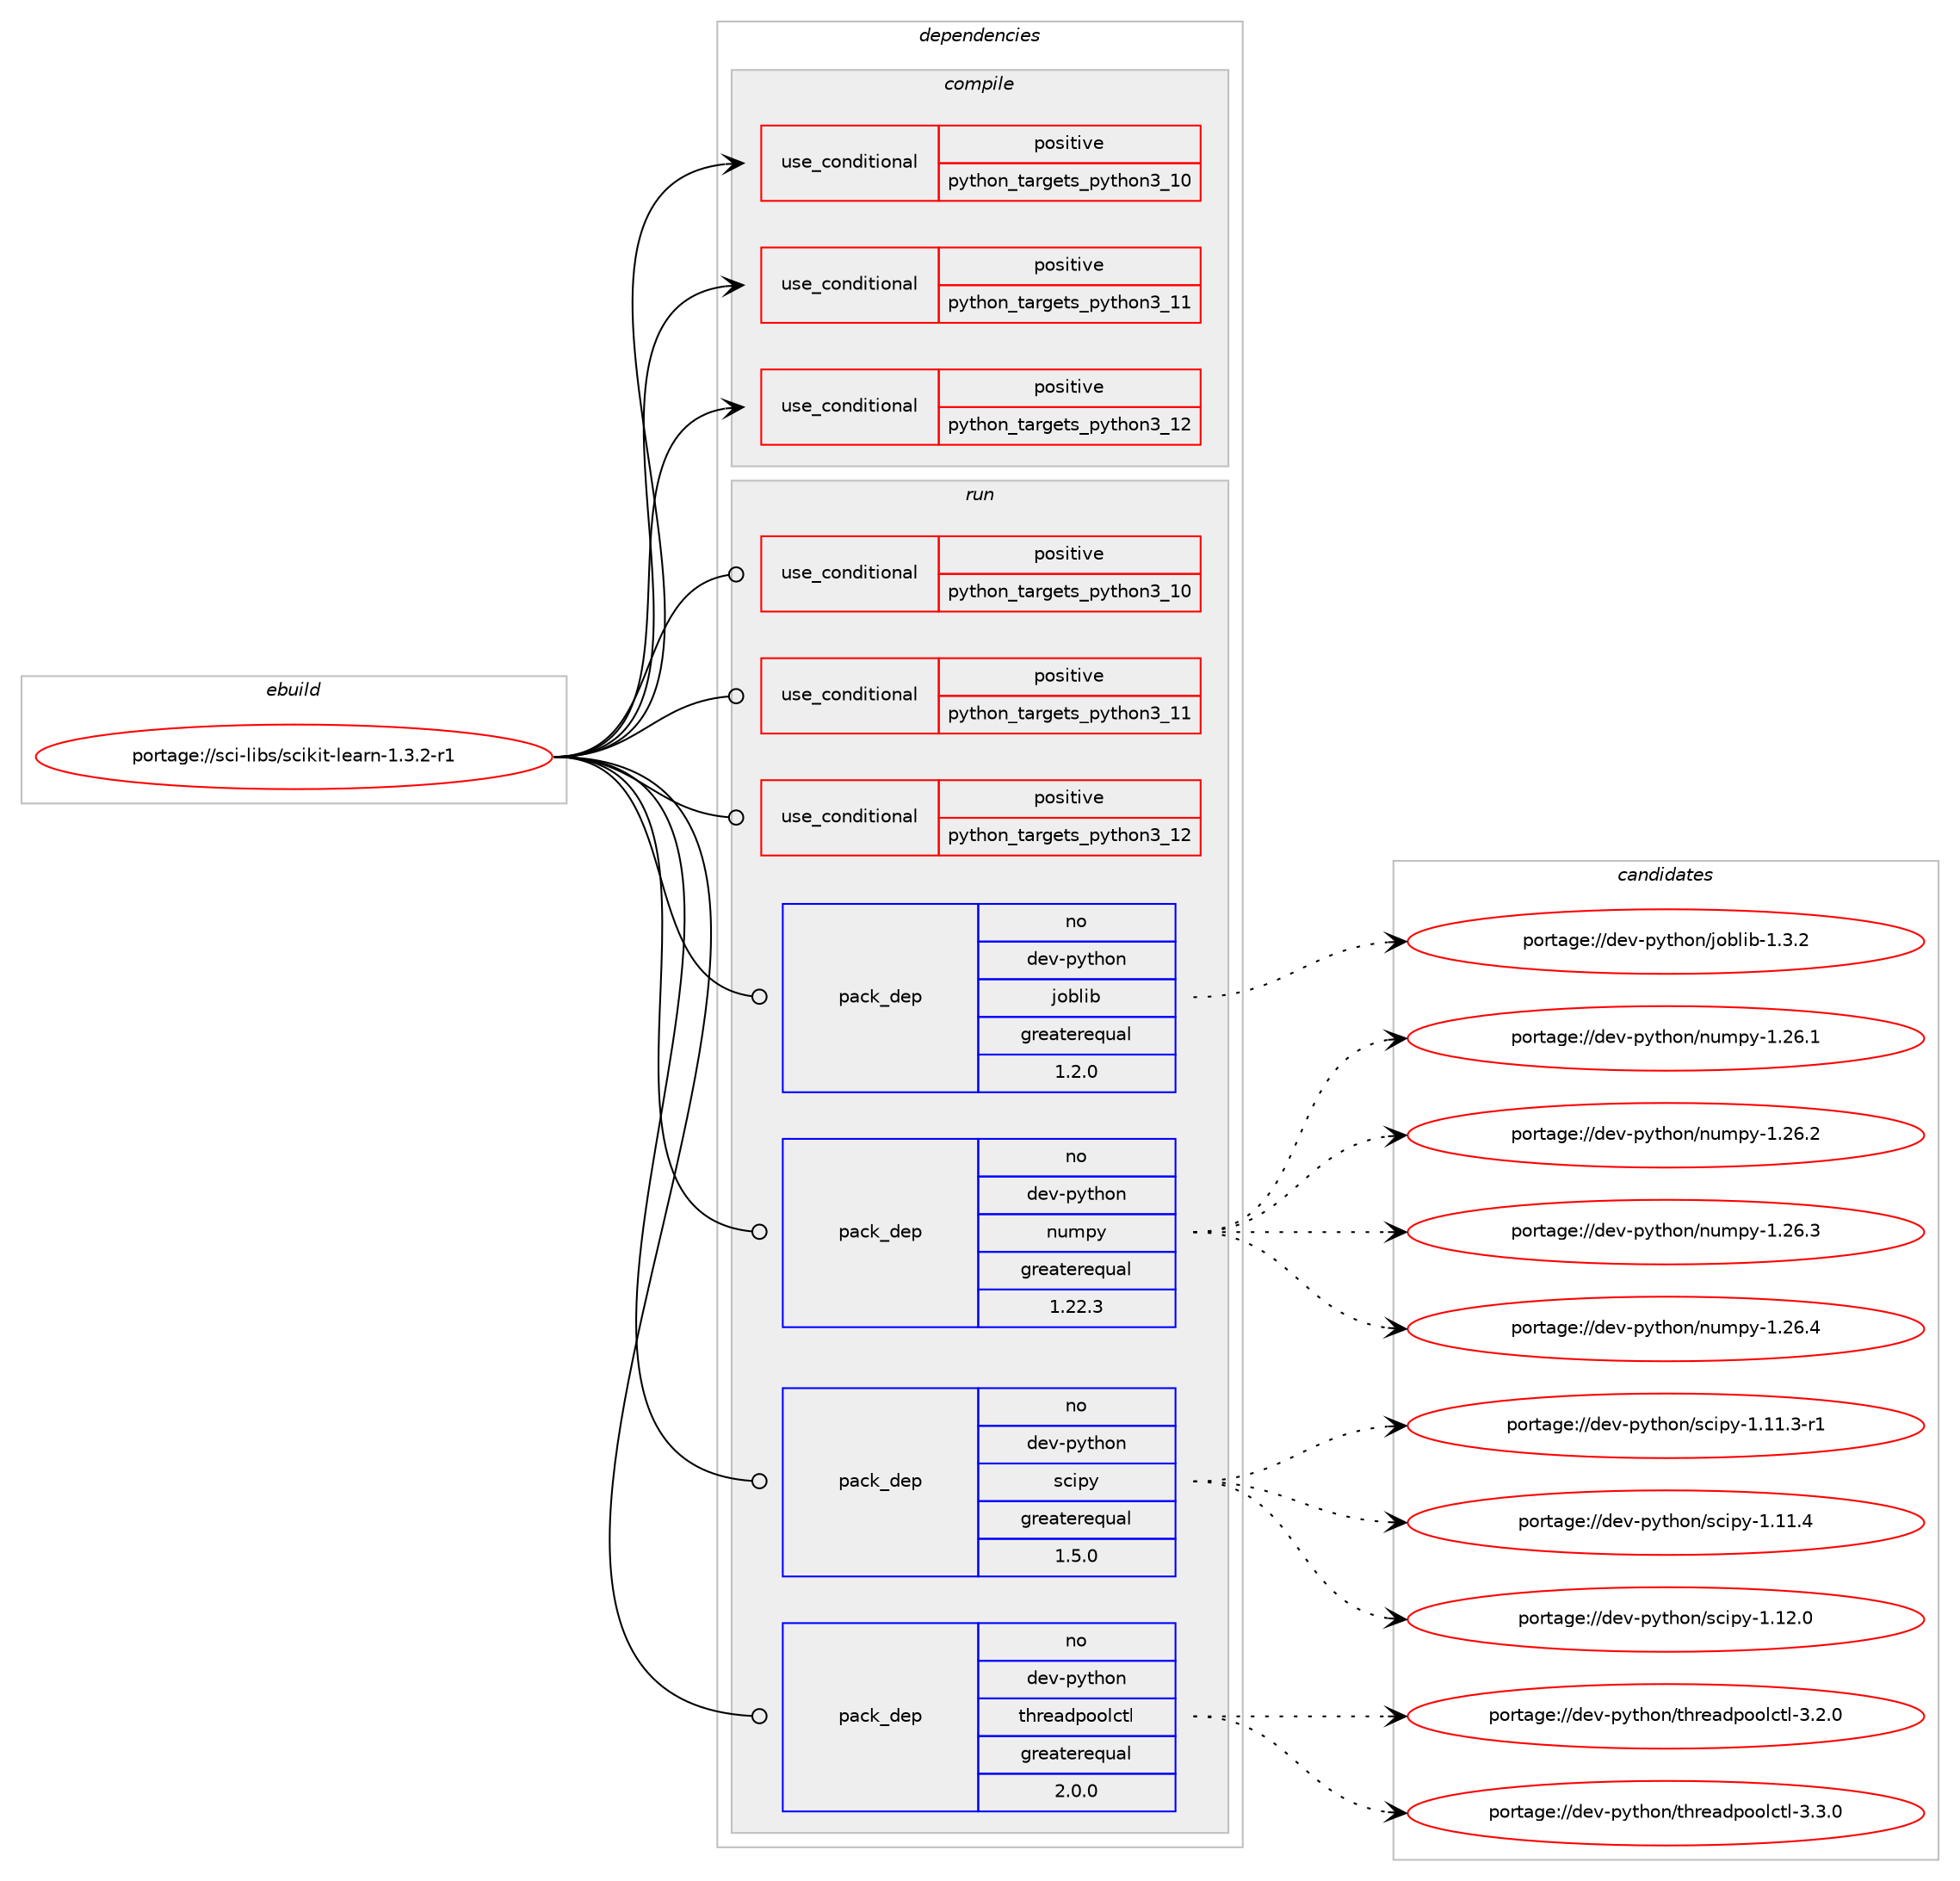 digraph prolog {

# *************
# Graph options
# *************

newrank=true;
concentrate=true;
compound=true;
graph [rankdir=LR,fontname=Helvetica,fontsize=10,ranksep=1.5];#, ranksep=2.5, nodesep=0.2];
edge  [arrowhead=vee];
node  [fontname=Helvetica,fontsize=10];

# **********
# The ebuild
# **********

subgraph cluster_leftcol {
color=gray;
rank=same;
label=<<i>ebuild</i>>;
id [label="portage://sci-libs/scikit-learn-1.3.2-r1", color=red, width=4, href="../sci-libs/scikit-learn-1.3.2-r1.svg"];
}

# ****************
# The dependencies
# ****************

subgraph cluster_midcol {
color=gray;
label=<<i>dependencies</i>>;
subgraph cluster_compile {
fillcolor="#eeeeee";
style=filled;
label=<<i>compile</i>>;
subgraph cond9459 {
dependency13368 [label=<<TABLE BORDER="0" CELLBORDER="1" CELLSPACING="0" CELLPADDING="4"><TR><TD ROWSPAN="3" CELLPADDING="10">use_conditional</TD></TR><TR><TD>positive</TD></TR><TR><TD>python_targets_python3_10</TD></TR></TABLE>>, shape=none, color=red];
# *** BEGIN UNKNOWN DEPENDENCY TYPE (TODO) ***
# dependency13368 -> package_dependency(portage://sci-libs/scikit-learn-1.3.2-r1,install,no,dev-lang,python,none,[,,],[slot(3.10)],[])
# *** END UNKNOWN DEPENDENCY TYPE (TODO) ***

}
id:e -> dependency13368:w [weight=20,style="solid",arrowhead="vee"];
subgraph cond9460 {
dependency13369 [label=<<TABLE BORDER="0" CELLBORDER="1" CELLSPACING="0" CELLPADDING="4"><TR><TD ROWSPAN="3" CELLPADDING="10">use_conditional</TD></TR><TR><TD>positive</TD></TR><TR><TD>python_targets_python3_11</TD></TR></TABLE>>, shape=none, color=red];
# *** BEGIN UNKNOWN DEPENDENCY TYPE (TODO) ***
# dependency13369 -> package_dependency(portage://sci-libs/scikit-learn-1.3.2-r1,install,no,dev-lang,python,none,[,,],[slot(3.11)],[])
# *** END UNKNOWN DEPENDENCY TYPE (TODO) ***

}
id:e -> dependency13369:w [weight=20,style="solid",arrowhead="vee"];
subgraph cond9461 {
dependency13370 [label=<<TABLE BORDER="0" CELLBORDER="1" CELLSPACING="0" CELLPADDING="4"><TR><TD ROWSPAN="3" CELLPADDING="10">use_conditional</TD></TR><TR><TD>positive</TD></TR><TR><TD>python_targets_python3_12</TD></TR></TABLE>>, shape=none, color=red];
# *** BEGIN UNKNOWN DEPENDENCY TYPE (TODO) ***
# dependency13370 -> package_dependency(portage://sci-libs/scikit-learn-1.3.2-r1,install,no,dev-lang,python,none,[,,],[slot(3.12)],[])
# *** END UNKNOWN DEPENDENCY TYPE (TODO) ***

}
id:e -> dependency13370:w [weight=20,style="solid",arrowhead="vee"];
# *** BEGIN UNKNOWN DEPENDENCY TYPE (TODO) ***
# id -> package_dependency(portage://sci-libs/scikit-learn-1.3.2-r1,install,no,virtual,blas,none,[,,],any_same_slot,[])
# *** END UNKNOWN DEPENDENCY TYPE (TODO) ***

# *** BEGIN UNKNOWN DEPENDENCY TYPE (TODO) ***
# id -> package_dependency(portage://sci-libs/scikit-learn-1.3.2-r1,install,no,virtual,cblas,none,[,,],any_same_slot,[])
# *** END UNKNOWN DEPENDENCY TYPE (TODO) ***

}
subgraph cluster_compileandrun {
fillcolor="#eeeeee";
style=filled;
label=<<i>compile and run</i>>;
}
subgraph cluster_run {
fillcolor="#eeeeee";
style=filled;
label=<<i>run</i>>;
subgraph cond9462 {
dependency13371 [label=<<TABLE BORDER="0" CELLBORDER="1" CELLSPACING="0" CELLPADDING="4"><TR><TD ROWSPAN="3" CELLPADDING="10">use_conditional</TD></TR><TR><TD>positive</TD></TR><TR><TD>python_targets_python3_10</TD></TR></TABLE>>, shape=none, color=red];
# *** BEGIN UNKNOWN DEPENDENCY TYPE (TODO) ***
# dependency13371 -> package_dependency(portage://sci-libs/scikit-learn-1.3.2-r1,run,no,dev-lang,python,none,[,,],[slot(3.10)],[])
# *** END UNKNOWN DEPENDENCY TYPE (TODO) ***

}
id:e -> dependency13371:w [weight=20,style="solid",arrowhead="odot"];
subgraph cond9463 {
dependency13372 [label=<<TABLE BORDER="0" CELLBORDER="1" CELLSPACING="0" CELLPADDING="4"><TR><TD ROWSPAN="3" CELLPADDING="10">use_conditional</TD></TR><TR><TD>positive</TD></TR><TR><TD>python_targets_python3_11</TD></TR></TABLE>>, shape=none, color=red];
# *** BEGIN UNKNOWN DEPENDENCY TYPE (TODO) ***
# dependency13372 -> package_dependency(portage://sci-libs/scikit-learn-1.3.2-r1,run,no,dev-lang,python,none,[,,],[slot(3.11)],[])
# *** END UNKNOWN DEPENDENCY TYPE (TODO) ***

}
id:e -> dependency13372:w [weight=20,style="solid",arrowhead="odot"];
subgraph cond9464 {
dependency13373 [label=<<TABLE BORDER="0" CELLBORDER="1" CELLSPACING="0" CELLPADDING="4"><TR><TD ROWSPAN="3" CELLPADDING="10">use_conditional</TD></TR><TR><TD>positive</TD></TR><TR><TD>python_targets_python3_12</TD></TR></TABLE>>, shape=none, color=red];
# *** BEGIN UNKNOWN DEPENDENCY TYPE (TODO) ***
# dependency13373 -> package_dependency(portage://sci-libs/scikit-learn-1.3.2-r1,run,no,dev-lang,python,none,[,,],[slot(3.12)],[])
# *** END UNKNOWN DEPENDENCY TYPE (TODO) ***

}
id:e -> dependency13373:w [weight=20,style="solid",arrowhead="odot"];
subgraph pack3783 {
dependency13374 [label=<<TABLE BORDER="0" CELLBORDER="1" CELLSPACING="0" CELLPADDING="4" WIDTH="220"><TR><TD ROWSPAN="6" CELLPADDING="30">pack_dep</TD></TR><TR><TD WIDTH="110">no</TD></TR><TR><TD>dev-python</TD></TR><TR><TD>joblib</TD></TR><TR><TD>greaterequal</TD></TR><TR><TD>1.2.0</TD></TR></TABLE>>, shape=none, color=blue];
}
id:e -> dependency13374:w [weight=20,style="solid",arrowhead="odot"];
subgraph pack3784 {
dependency13375 [label=<<TABLE BORDER="0" CELLBORDER="1" CELLSPACING="0" CELLPADDING="4" WIDTH="220"><TR><TD ROWSPAN="6" CELLPADDING="30">pack_dep</TD></TR><TR><TD WIDTH="110">no</TD></TR><TR><TD>dev-python</TD></TR><TR><TD>numpy</TD></TR><TR><TD>greaterequal</TD></TR><TR><TD>1.22.3</TD></TR></TABLE>>, shape=none, color=blue];
}
id:e -> dependency13375:w [weight=20,style="solid",arrowhead="odot"];
subgraph pack3785 {
dependency13376 [label=<<TABLE BORDER="0" CELLBORDER="1" CELLSPACING="0" CELLPADDING="4" WIDTH="220"><TR><TD ROWSPAN="6" CELLPADDING="30">pack_dep</TD></TR><TR><TD WIDTH="110">no</TD></TR><TR><TD>dev-python</TD></TR><TR><TD>scipy</TD></TR><TR><TD>greaterequal</TD></TR><TR><TD>1.5.0</TD></TR></TABLE>>, shape=none, color=blue];
}
id:e -> dependency13376:w [weight=20,style="solid",arrowhead="odot"];
subgraph pack3786 {
dependency13377 [label=<<TABLE BORDER="0" CELLBORDER="1" CELLSPACING="0" CELLPADDING="4" WIDTH="220"><TR><TD ROWSPAN="6" CELLPADDING="30">pack_dep</TD></TR><TR><TD WIDTH="110">no</TD></TR><TR><TD>dev-python</TD></TR><TR><TD>threadpoolctl</TD></TR><TR><TD>greaterequal</TD></TR><TR><TD>2.0.0</TD></TR></TABLE>>, shape=none, color=blue];
}
id:e -> dependency13377:w [weight=20,style="solid",arrowhead="odot"];
# *** BEGIN UNKNOWN DEPENDENCY TYPE (TODO) ***
# id -> package_dependency(portage://sci-libs/scikit-learn-1.3.2-r1,run,no,dev-python,wheel,none,[,,],[],[use(optenable(python_targets_python3_10),negative),use(optenable(python_targets_python3_11),negative),use(optenable(python_targets_python3_12),negative)])
# *** END UNKNOWN DEPENDENCY TYPE (TODO) ***

# *** BEGIN UNKNOWN DEPENDENCY TYPE (TODO) ***
# id -> package_dependency(portage://sci-libs/scikit-learn-1.3.2-r1,run,no,virtual,blas,none,[,,],any_same_slot,[])
# *** END UNKNOWN DEPENDENCY TYPE (TODO) ***

# *** BEGIN UNKNOWN DEPENDENCY TYPE (TODO) ***
# id -> package_dependency(portage://sci-libs/scikit-learn-1.3.2-r1,run,no,virtual,cblas,none,[,,],any_same_slot,[])
# *** END UNKNOWN DEPENDENCY TYPE (TODO) ***

}
}

# **************
# The candidates
# **************

subgraph cluster_choices {
rank=same;
color=gray;
label=<<i>candidates</i>>;

subgraph choice3783 {
color=black;
nodesep=1;
choice10010111845112121116104111110471061119810810598454946514650 [label="portage://dev-python/joblib-1.3.2", color=red, width=4,href="../dev-python/joblib-1.3.2.svg"];
dependency13374:e -> choice10010111845112121116104111110471061119810810598454946514650:w [style=dotted,weight="100"];
}
subgraph choice3784 {
color=black;
nodesep=1;
choice100101118451121211161041111104711011710911212145494650544649 [label="portage://dev-python/numpy-1.26.1", color=red, width=4,href="../dev-python/numpy-1.26.1.svg"];
choice100101118451121211161041111104711011710911212145494650544650 [label="portage://dev-python/numpy-1.26.2", color=red, width=4,href="../dev-python/numpy-1.26.2.svg"];
choice100101118451121211161041111104711011710911212145494650544651 [label="portage://dev-python/numpy-1.26.3", color=red, width=4,href="../dev-python/numpy-1.26.3.svg"];
choice100101118451121211161041111104711011710911212145494650544652 [label="portage://dev-python/numpy-1.26.4", color=red, width=4,href="../dev-python/numpy-1.26.4.svg"];
dependency13375:e -> choice100101118451121211161041111104711011710911212145494650544649:w [style=dotted,weight="100"];
dependency13375:e -> choice100101118451121211161041111104711011710911212145494650544650:w [style=dotted,weight="100"];
dependency13375:e -> choice100101118451121211161041111104711011710911212145494650544651:w [style=dotted,weight="100"];
dependency13375:e -> choice100101118451121211161041111104711011710911212145494650544652:w [style=dotted,weight="100"];
}
subgraph choice3785 {
color=black;
nodesep=1;
choice100101118451121211161041111104711599105112121454946494946514511449 [label="portage://dev-python/scipy-1.11.3-r1", color=red, width=4,href="../dev-python/scipy-1.11.3-r1.svg"];
choice10010111845112121116104111110471159910511212145494649494652 [label="portage://dev-python/scipy-1.11.4", color=red, width=4,href="../dev-python/scipy-1.11.4.svg"];
choice10010111845112121116104111110471159910511212145494649504648 [label="portage://dev-python/scipy-1.12.0", color=red, width=4,href="../dev-python/scipy-1.12.0.svg"];
dependency13376:e -> choice100101118451121211161041111104711599105112121454946494946514511449:w [style=dotted,weight="100"];
dependency13376:e -> choice10010111845112121116104111110471159910511212145494649494652:w [style=dotted,weight="100"];
dependency13376:e -> choice10010111845112121116104111110471159910511212145494649504648:w [style=dotted,weight="100"];
}
subgraph choice3786 {
color=black;
nodesep=1;
choice10010111845112121116104111110471161041141019710011211111110899116108455146504648 [label="portage://dev-python/threadpoolctl-3.2.0", color=red, width=4,href="../dev-python/threadpoolctl-3.2.0.svg"];
choice10010111845112121116104111110471161041141019710011211111110899116108455146514648 [label="portage://dev-python/threadpoolctl-3.3.0", color=red, width=4,href="../dev-python/threadpoolctl-3.3.0.svg"];
dependency13377:e -> choice10010111845112121116104111110471161041141019710011211111110899116108455146504648:w [style=dotted,weight="100"];
dependency13377:e -> choice10010111845112121116104111110471161041141019710011211111110899116108455146514648:w [style=dotted,weight="100"];
}
}

}
